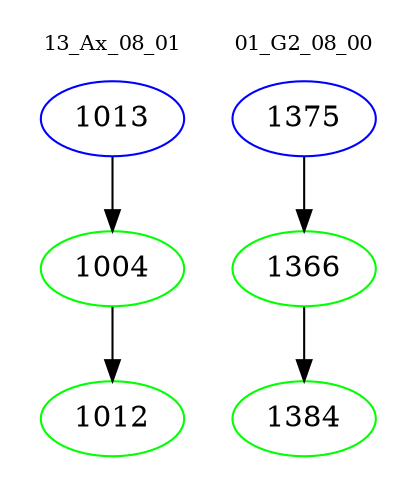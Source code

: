 digraph{
subgraph cluster_0 {
color = white
label = "13_Ax_08_01";
fontsize=10;
T0_1013 [label="1013", color="blue"]
T0_1013 -> T0_1004 [color="black"]
T0_1004 [label="1004", color="green"]
T0_1004 -> T0_1012 [color="black"]
T0_1012 [label="1012", color="green"]
}
subgraph cluster_1 {
color = white
label = "01_G2_08_00";
fontsize=10;
T1_1375 [label="1375", color="blue"]
T1_1375 -> T1_1366 [color="black"]
T1_1366 [label="1366", color="green"]
T1_1366 -> T1_1384 [color="black"]
T1_1384 [label="1384", color="green"]
}
}
